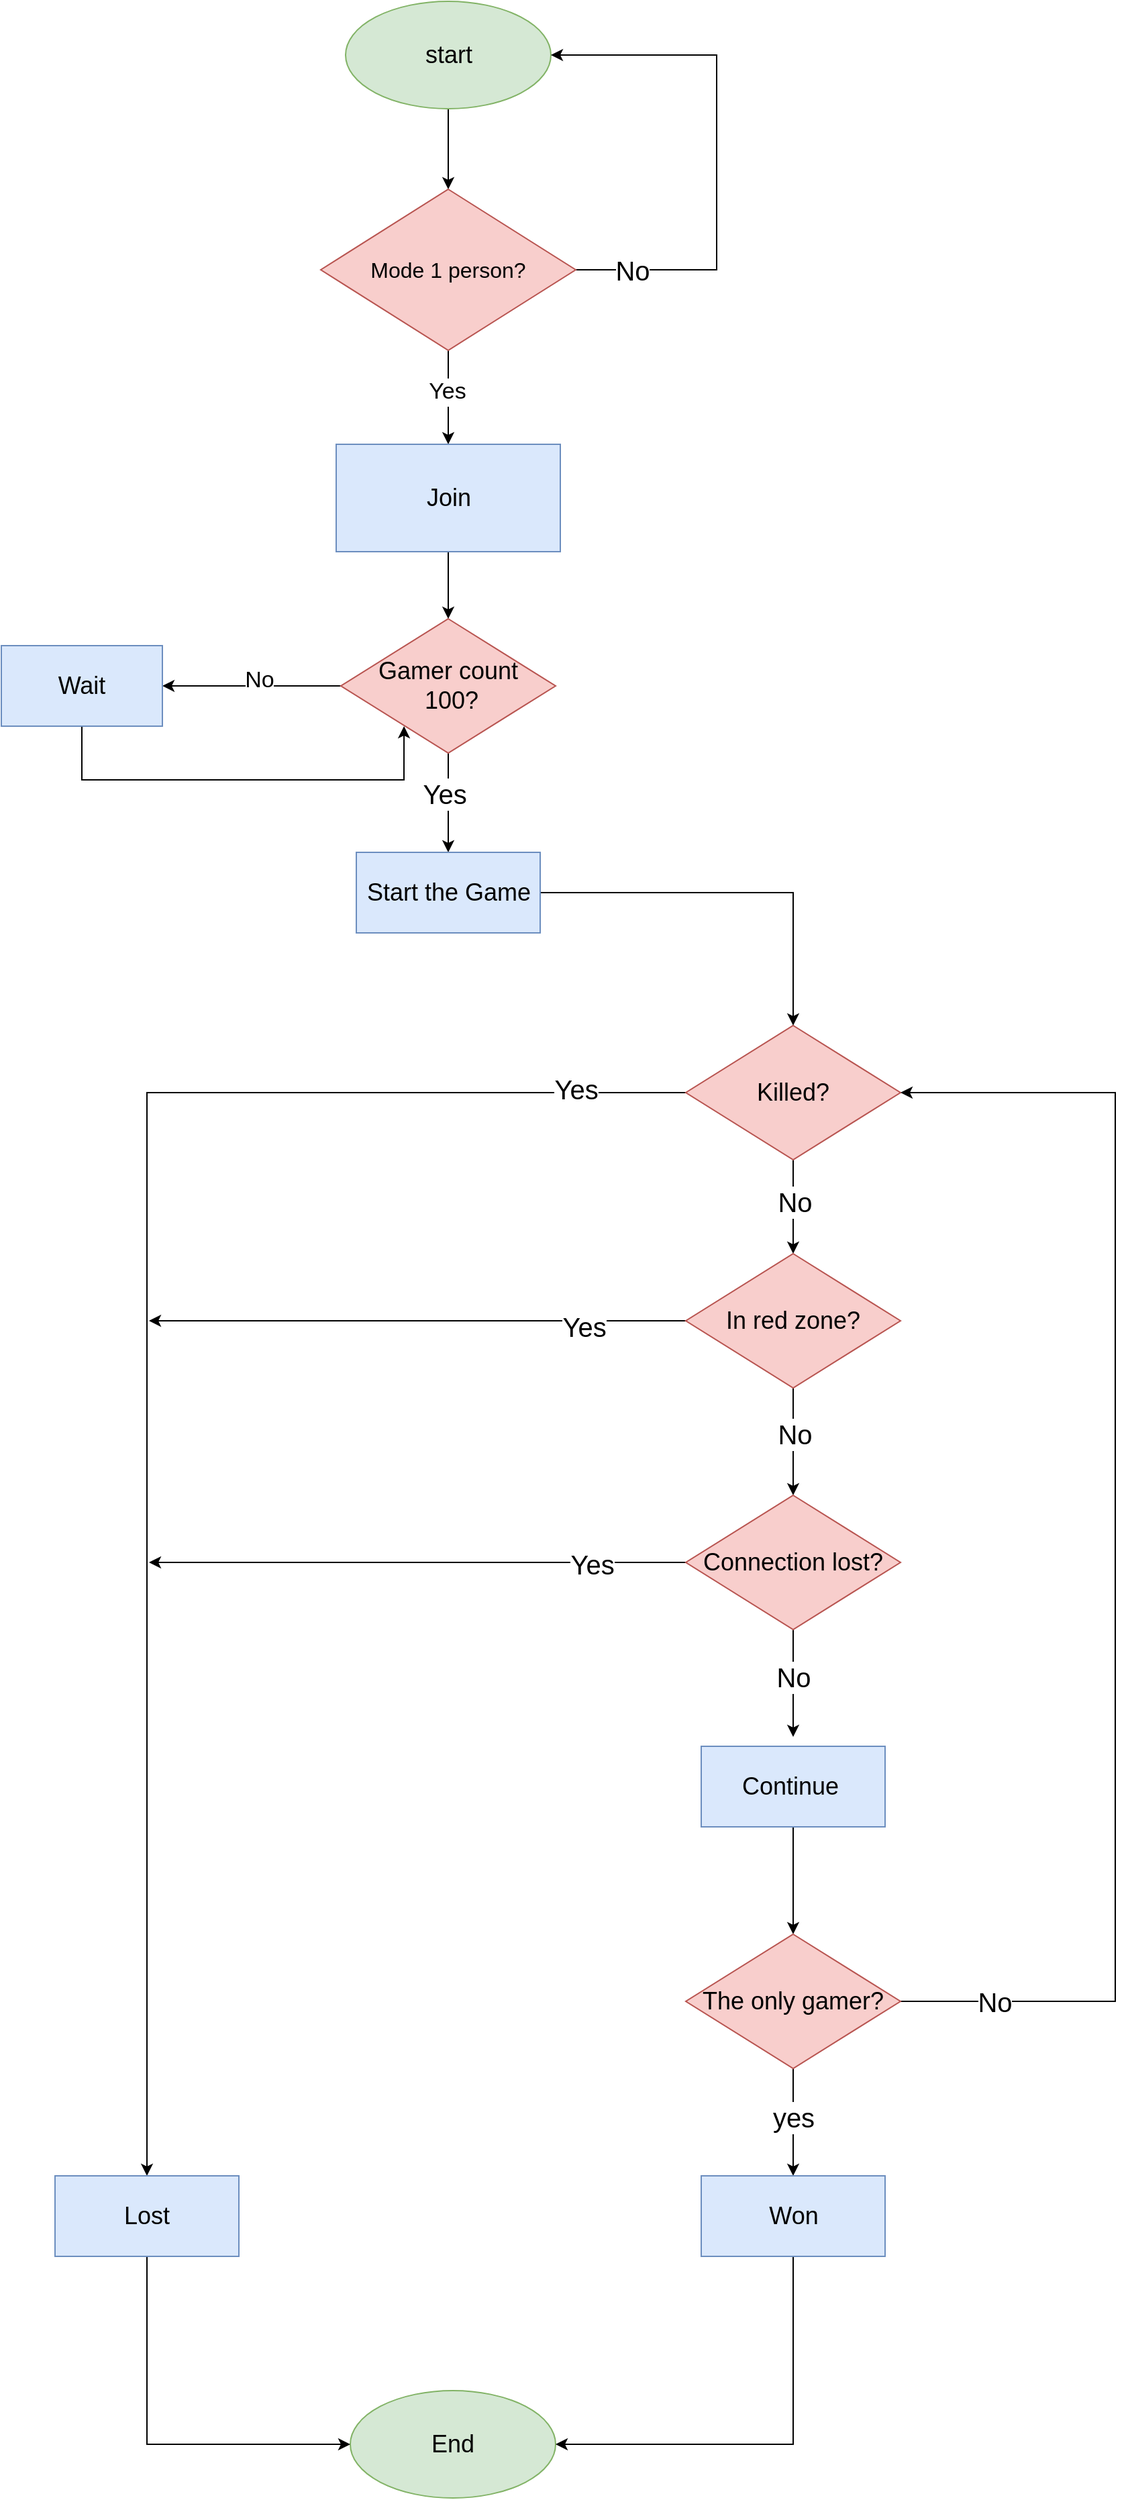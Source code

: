 <mxfile version="20.7.4" type="device"><diagram id="TMsGNEyphAK-4mS0IJg_" name="Page-1"><mxGraphModel dx="1372" dy="871" grid="1" gridSize="10" guides="1" tooltips="1" connect="1" arrows="1" fold="1" page="1" pageScale="1" pageWidth="1169" pageHeight="1654" math="0" shadow="0"><root><mxCell id="0"/><mxCell id="1" parent="0"/><mxCell id="0EkCYlaDaTpYubggCeEz-60" style="edgeStyle=orthogonalEdgeStyle;rounded=0;orthogonalLoop=1;jettySize=auto;html=1;entryX=0.5;entryY=0;entryDx=0;entryDy=0;fontSize=14;" parent="1" source="0EkCYlaDaTpYubggCeEz-1" target="0EkCYlaDaTpYubggCeEz-9" edge="1"><mxGeometry relative="1" as="geometry"/></mxCell><mxCell id="0EkCYlaDaTpYubggCeEz-1" value="&lt;font style=&quot;font-size: 18px;&quot;&gt;start&lt;/font&gt;" style="ellipse;whiteSpace=wrap;html=1;fillColor=#d5e8d4;strokeColor=#82b366;" parent="1" vertex="1"><mxGeometry x="426.5" width="153" height="80" as="geometry"/></mxCell><mxCell id="0EkCYlaDaTpYubggCeEz-54" style="edgeStyle=orthogonalEdgeStyle;rounded=0;orthogonalLoop=1;jettySize=auto;html=1;entryX=0.5;entryY=0;entryDx=0;entryDy=0;fontSize=14;" parent="1" source="0EkCYlaDaTpYubggCeEz-9" target="0EkCYlaDaTpYubggCeEz-19" edge="1"><mxGeometry relative="1" as="geometry"/></mxCell><mxCell id="0EkCYlaDaTpYubggCeEz-87" value="&lt;font style=&quot;font-size: 17px;&quot;&gt;Yes&lt;/font&gt;" style="edgeLabel;html=1;align=center;verticalAlign=middle;resizable=0;points=[];fontSize=14;" parent="0EkCYlaDaTpYubggCeEz-54" vertex="1" connectable="0"><mxGeometry x="-0.114" y="-1" relative="1" as="geometry"><mxPoint as="offset"/></mxGeometry></mxCell><mxCell id="0EkCYlaDaTpYubggCeEz-98" style="edgeStyle=orthogonalEdgeStyle;rounded=0;orthogonalLoop=1;jettySize=auto;html=1;entryX=1;entryY=0.5;entryDx=0;entryDy=0;fontSize=14;exitX=1;exitY=0.5;exitDx=0;exitDy=0;" parent="1" source="0EkCYlaDaTpYubggCeEz-9" target="0EkCYlaDaTpYubggCeEz-1" edge="1"><mxGeometry relative="1" as="geometry"><Array as="points"><mxPoint x="703" y="200"/><mxPoint x="703" y="40"/></Array></mxGeometry></mxCell><mxCell id="ssIE9JhMT9bdDlHowG80-123" value="No" style="edgeLabel;html=1;align=center;verticalAlign=middle;resizable=0;points=[];fontSize=20;" vertex="1" connectable="0" parent="0EkCYlaDaTpYubggCeEz-98"><mxGeometry x="-0.876" y="4" relative="1" as="geometry"><mxPoint x="18" y="4" as="offset"/></mxGeometry></mxCell><mxCell id="0EkCYlaDaTpYubggCeEz-9" value="&lt;span style=&quot;font-size: 16px;&quot;&gt;Mode 1 person?&lt;/span&gt;" style="rhombus;whiteSpace=wrap;html=1;fontSize=18;fillColor=#f8cecc;strokeColor=#b85450;" parent="1" vertex="1"><mxGeometry x="408" y="140" width="190" height="120" as="geometry"/></mxCell><mxCell id="0EkCYlaDaTpYubggCeEz-55" style="edgeStyle=orthogonalEdgeStyle;rounded=0;orthogonalLoop=1;jettySize=auto;html=1;entryX=0.5;entryY=0;entryDx=0;entryDy=0;fontSize=14;" parent="1" source="0EkCYlaDaTpYubggCeEz-19" target="0EkCYlaDaTpYubggCeEz-22" edge="1"><mxGeometry relative="1" as="geometry"/></mxCell><mxCell id="0EkCYlaDaTpYubggCeEz-19" value="Join" style="rounded=0;whiteSpace=wrap;html=1;fontSize=18;fillColor=#dae8fc;strokeColor=#6c8ebf;" parent="1" vertex="1"><mxGeometry x="419.5" y="330" width="167" height="80" as="geometry"/></mxCell><mxCell id="0EkCYlaDaTpYubggCeEz-100" style="edgeStyle=orthogonalEdgeStyle;rounded=0;orthogonalLoop=1;jettySize=auto;html=1;entryX=1;entryY=0.5;entryDx=0;entryDy=0;fontSize=14;" parent="1" source="0EkCYlaDaTpYubggCeEz-22" target="0EkCYlaDaTpYubggCeEz-26" edge="1"><mxGeometry relative="1" as="geometry"/></mxCell><mxCell id="0EkCYlaDaTpYubggCeEz-120" value="&lt;font style=&quot;font-size: 17px;&quot;&gt;No&lt;/font&gt;" style="edgeLabel;html=1;align=center;verticalAlign=middle;resizable=0;points=[];fontSize=14;" parent="0EkCYlaDaTpYubggCeEz-100" vertex="1" connectable="0"><mxGeometry x="-0.083" y="-4" relative="1" as="geometry"><mxPoint as="offset"/></mxGeometry></mxCell><mxCell id="ssIE9JhMT9bdDlHowG80-82" style="edgeStyle=orthogonalEdgeStyle;rounded=0;orthogonalLoop=1;jettySize=auto;html=1;exitX=0.5;exitY=1;exitDx=0;exitDy=0;entryX=0.5;entryY=0;entryDx=0;entryDy=0;fontSize=20;" edge="1" parent="1" source="0EkCYlaDaTpYubggCeEz-22" target="ssIE9JhMT9bdDlHowG80-81"><mxGeometry relative="1" as="geometry"/></mxCell><mxCell id="ssIE9JhMT9bdDlHowG80-83" value="&lt;span style=&quot;color: rgba(0, 0, 0, 0); font-family: monospace; font-size: 0px; text-align: start; background-color: rgb(251, 251, 251);&quot;&gt;%3CmxGraphModel%3E%3Croot%3E%3CmxCell%20id%3D%220%22%2F%3E%3CmxCell%20id%3D%221%22%20parent%3D%220%22%2F%3E%3CmxCell%20id%3D%222%22%20value%3D%22Yes%22%20style%3D%22text%3Bhtml%3D1%3Balign%3Dcenter%3BverticalAlign%3Dmiddle%3Bresizable%3D0%3Bpoints%3D%5B%5D%3Bautosize%3D1%3BstrokeColor%3Dnone%3BfillColor%3Dnone%3BfontSize%3D20%3B%22%20vertex%3D%221%22%20parent%3D%221%22%3E%3CmxGeometry%20x%3D%22610%22%20y%3D%22480%22%20width%3D%2260%22%20height%3D%2240%22%20as%3D%22geometry%22%2F%3E%3C%2FmxCell%3E%3C%2Froot%3E%3C%2FmxGraphModel%3E&lt;/span&gt;" style="edgeLabel;html=1;align=center;verticalAlign=middle;resizable=0;points=[];fontSize=20;" vertex="1" connectable="0" parent="ssIE9JhMT9bdDlHowG80-82"><mxGeometry x="-0.216" y="3" relative="1" as="geometry"><mxPoint as="offset"/></mxGeometry></mxCell><mxCell id="ssIE9JhMT9bdDlHowG80-84" value="Yes" style="edgeLabel;html=1;align=center;verticalAlign=middle;resizable=0;points=[];fontSize=20;" vertex="1" connectable="0" parent="ssIE9JhMT9bdDlHowG80-82"><mxGeometry x="-0.189" y="-3" relative="1" as="geometry"><mxPoint as="offset"/></mxGeometry></mxCell><mxCell id="0EkCYlaDaTpYubggCeEz-22" value="Gamer count&lt;br&gt;&amp;nbsp;100?" style="rhombus;whiteSpace=wrap;html=1;fontSize=18;fillColor=#f8cecc;strokeColor=#b85450;" parent="1" vertex="1"><mxGeometry x="423" y="460" width="160" height="100" as="geometry"/></mxCell><mxCell id="0EkCYlaDaTpYubggCeEz-121" style="edgeStyle=orthogonalEdgeStyle;rounded=0;orthogonalLoop=1;jettySize=auto;html=1;entryX=0.294;entryY=0.8;entryDx=0;entryDy=0;entryPerimeter=0;fontSize=14;" parent="1" source="0EkCYlaDaTpYubggCeEz-26" target="0EkCYlaDaTpYubggCeEz-22" edge="1"><mxGeometry relative="1" as="geometry"><Array as="points"><mxPoint x="230" y="580"/><mxPoint x="470" y="580"/></Array></mxGeometry></mxCell><mxCell id="0EkCYlaDaTpYubggCeEz-26" value="Wait" style="rounded=0;whiteSpace=wrap;html=1;fontSize=18;fillColor=#dae8fc;strokeColor=#6c8ebf;" parent="1" vertex="1"><mxGeometry x="170" y="480" width="120" height="60" as="geometry"/></mxCell><mxCell id="ssIE9JhMT9bdDlHowG80-24" style="edgeStyle=orthogonalEdgeStyle;rounded=0;orthogonalLoop=1;jettySize=auto;html=1;fontSize=20;exitX=1.008;exitY=0.55;exitDx=0;exitDy=0;exitPerimeter=0;entryX=-0.05;entryY=0.6;entryDx=0;entryDy=0;entryPerimeter=0;" edge="1" parent="1" source="ssIE9JhMT9bdDlHowG80-16"><mxGeometry relative="1" as="geometry"><mxPoint x="166" y="779" as="targetPoint"/><Array as="points"><mxPoint x="880" y="892"/><mxPoint x="880" y="720"/><mxPoint x="140" y="720"/><mxPoint x="140" y="779"/></Array></mxGeometry></mxCell><mxCell id="ssIE9JhMT9bdDlHowG80-61" style="edgeStyle=orthogonalEdgeStyle;rounded=0;orthogonalLoop=1;jettySize=auto;html=1;fontSize=20;" edge="1" parent="1" source="ssIE9JhMT9bdDlHowG80-63" target="ssIE9JhMT9bdDlHowG80-66"><mxGeometry relative="1" as="geometry"/></mxCell><mxCell id="ssIE9JhMT9bdDlHowG80-62" value="No" style="edgeLabel;html=1;align=center;verticalAlign=middle;resizable=0;points=[];fontSize=20;" vertex="1" connectable="0" parent="ssIE9JhMT9bdDlHowG80-61"><mxGeometry x="-0.125" y="1" relative="1" as="geometry"><mxPoint as="offset"/></mxGeometry></mxCell><mxCell id="ssIE9JhMT9bdDlHowG80-117" style="edgeStyle=orthogonalEdgeStyle;rounded=0;orthogonalLoop=1;jettySize=auto;html=1;entryX=0.5;entryY=0;entryDx=0;entryDy=0;fontSize=20;" edge="1" parent="1" source="ssIE9JhMT9bdDlHowG80-63" target="ssIE9JhMT9bdDlHowG80-115"><mxGeometry relative="1" as="geometry"/></mxCell><mxCell id="ssIE9JhMT9bdDlHowG80-120" value="Yes" style="edgeLabel;html=1;align=center;verticalAlign=middle;resizable=0;points=[];fontSize=20;" vertex="1" connectable="0" parent="ssIE9JhMT9bdDlHowG80-117"><mxGeometry x="-0.859" y="-1" relative="1" as="geometry"><mxPoint x="3" y="-2" as="offset"/></mxGeometry></mxCell><mxCell id="ssIE9JhMT9bdDlHowG80-63" value="Killed?" style="rhombus;whiteSpace=wrap;html=1;fontSize=18;fillColor=#f8cecc;strokeColor=#b85450;" vertex="1" parent="1"><mxGeometry x="680" y="763" width="160" height="100" as="geometry"/></mxCell><mxCell id="ssIE9JhMT9bdDlHowG80-64" style="edgeStyle=orthogonalEdgeStyle;rounded=0;orthogonalLoop=1;jettySize=auto;html=1;fontSize=20;" edge="1" parent="1" source="ssIE9JhMT9bdDlHowG80-66" target="ssIE9JhMT9bdDlHowG80-69"><mxGeometry relative="1" as="geometry"/></mxCell><mxCell id="ssIE9JhMT9bdDlHowG80-65" value="No" style="edgeLabel;html=1;align=center;verticalAlign=middle;resizable=0;points=[];fontSize=20;" vertex="1" connectable="0" parent="ssIE9JhMT9bdDlHowG80-64"><mxGeometry x="-0.156" y="1" relative="1" as="geometry"><mxPoint as="offset"/></mxGeometry></mxCell><mxCell id="ssIE9JhMT9bdDlHowG80-96" style="edgeStyle=orthogonalEdgeStyle;rounded=0;orthogonalLoop=1;jettySize=auto;html=1;fontSize=20;" edge="1" parent="1" source="ssIE9JhMT9bdDlHowG80-66"><mxGeometry relative="1" as="geometry"><mxPoint x="280" y="983" as="targetPoint"/></mxGeometry></mxCell><mxCell id="ssIE9JhMT9bdDlHowG80-121" value="Yes" style="edgeLabel;html=1;align=center;verticalAlign=middle;resizable=0;points=[];fontSize=20;" vertex="1" connectable="0" parent="ssIE9JhMT9bdDlHowG80-96"><mxGeometry x="-0.62" y="4" relative="1" as="geometry"><mxPoint as="offset"/></mxGeometry></mxCell><mxCell id="ssIE9JhMT9bdDlHowG80-66" value="In red zone?" style="rhombus;whiteSpace=wrap;html=1;fontSize=18;fillColor=#f8cecc;strokeColor=#b85450;" vertex="1" parent="1"><mxGeometry x="680" y="933" width="160" height="100" as="geometry"/></mxCell><mxCell id="ssIE9JhMT9bdDlHowG80-67" style="edgeStyle=orthogonalEdgeStyle;rounded=0;orthogonalLoop=1;jettySize=auto;html=1;fontSize=20;" edge="1" parent="1" source="ssIE9JhMT9bdDlHowG80-69"><mxGeometry relative="1" as="geometry"><mxPoint x="760" y="1293" as="targetPoint"/></mxGeometry></mxCell><mxCell id="ssIE9JhMT9bdDlHowG80-68" value="No" style="edgeLabel;html=1;align=center;verticalAlign=middle;resizable=0;points=[];fontSize=20;" vertex="1" connectable="0" parent="ssIE9JhMT9bdDlHowG80-67"><mxGeometry x="-0.14" relative="1" as="geometry"><mxPoint as="offset"/></mxGeometry></mxCell><mxCell id="ssIE9JhMT9bdDlHowG80-101" style="edgeStyle=orthogonalEdgeStyle;rounded=0;orthogonalLoop=1;jettySize=auto;html=1;fontSize=20;" edge="1" parent="1" source="ssIE9JhMT9bdDlHowG80-69"><mxGeometry relative="1" as="geometry"><mxPoint x="280" y="1163" as="targetPoint"/></mxGeometry></mxCell><mxCell id="ssIE9JhMT9bdDlHowG80-122" value="Yes" style="edgeLabel;html=1;align=center;verticalAlign=middle;resizable=0;points=[];fontSize=20;" vertex="1" connectable="0" parent="ssIE9JhMT9bdDlHowG80-101"><mxGeometry x="-0.65" y="1" relative="1" as="geometry"><mxPoint as="offset"/></mxGeometry></mxCell><mxCell id="ssIE9JhMT9bdDlHowG80-69" value="Connection lost?" style="rhombus;whiteSpace=wrap;html=1;fontSize=18;fillColor=#f8cecc;strokeColor=#b85450;" vertex="1" parent="1"><mxGeometry x="680" y="1113" width="160" height="100" as="geometry"/></mxCell><mxCell id="ssIE9JhMT9bdDlHowG80-73" style="edgeStyle=orthogonalEdgeStyle;rounded=0;orthogonalLoop=1;jettySize=auto;html=1;fontSize=20;entryX=0.5;entryY=0;entryDx=0;entryDy=0;" edge="1" parent="1" source="ssIE9JhMT9bdDlHowG80-74" target="ssIE9JhMT9bdDlHowG80-77"><mxGeometry relative="1" as="geometry"><mxPoint x="760" y="1623" as="targetPoint"/></mxGeometry></mxCell><mxCell id="ssIE9JhMT9bdDlHowG80-74" value="Continue&amp;nbsp;" style="rounded=0;whiteSpace=wrap;html=1;fontSize=18;fillColor=#dae8fc;strokeColor=#6c8ebf;" vertex="1" parent="1"><mxGeometry x="691.5" y="1300" width="137" height="60" as="geometry"/></mxCell><mxCell id="ssIE9JhMT9bdDlHowG80-90" value="" style="edgeStyle=orthogonalEdgeStyle;rounded=0;orthogonalLoop=1;jettySize=auto;html=1;fontSize=20;" edge="1" parent="1" source="ssIE9JhMT9bdDlHowG80-77" target="ssIE9JhMT9bdDlHowG80-89"><mxGeometry relative="1" as="geometry"/></mxCell><mxCell id="ssIE9JhMT9bdDlHowG80-91" value="yes" style="edgeLabel;html=1;align=center;verticalAlign=middle;resizable=0;points=[];fontSize=20;" vertex="1" connectable="0" parent="ssIE9JhMT9bdDlHowG80-90"><mxGeometry x="-0.117" relative="1" as="geometry"><mxPoint as="offset"/></mxGeometry></mxCell><mxCell id="ssIE9JhMT9bdDlHowG80-113" style="edgeStyle=orthogonalEdgeStyle;rounded=0;orthogonalLoop=1;jettySize=auto;html=1;fontSize=20;entryX=1;entryY=0.5;entryDx=0;entryDy=0;" edge="1" parent="1" source="ssIE9JhMT9bdDlHowG80-77" target="ssIE9JhMT9bdDlHowG80-63"><mxGeometry relative="1" as="geometry"><mxPoint x="980" y="800" as="targetPoint"/><Array as="points"><mxPoint x="1000" y="1490"/><mxPoint x="1000" y="813"/></Array></mxGeometry></mxCell><mxCell id="ssIE9JhMT9bdDlHowG80-125" value="No" style="edgeLabel;html=1;align=center;verticalAlign=middle;resizable=0;points=[];fontSize=20;" vertex="1" connectable="0" parent="ssIE9JhMT9bdDlHowG80-113"><mxGeometry x="-0.787" y="-1" relative="1" as="geometry"><mxPoint x="-36" y="-1" as="offset"/></mxGeometry></mxCell><mxCell id="ssIE9JhMT9bdDlHowG80-77" value="The only gamer?" style="rhombus;whiteSpace=wrap;html=1;fontSize=18;fillColor=#f8cecc;strokeColor=#b85450;" vertex="1" parent="1"><mxGeometry x="680" y="1440" width="160" height="100" as="geometry"/></mxCell><mxCell id="ssIE9JhMT9bdDlHowG80-78" value="&lt;font style=&quot;font-size: 18px;&quot;&gt;End&lt;/font&gt;" style="ellipse;whiteSpace=wrap;html=1;fillColor=#d5e8d4;strokeColor=#82b366;" vertex="1" parent="1"><mxGeometry x="430" y="1780" width="153" height="80" as="geometry"/></mxCell><mxCell id="ssIE9JhMT9bdDlHowG80-85" style="edgeStyle=orthogonalEdgeStyle;rounded=0;orthogonalLoop=1;jettySize=auto;html=1;entryX=0.5;entryY=0;entryDx=0;entryDy=0;fontSize=20;" edge="1" parent="1" source="ssIE9JhMT9bdDlHowG80-81" target="ssIE9JhMT9bdDlHowG80-63"><mxGeometry relative="1" as="geometry"/></mxCell><mxCell id="ssIE9JhMT9bdDlHowG80-81" value="Start the Game" style="rounded=0;whiteSpace=wrap;html=1;fontSize=18;fillColor=#dae8fc;strokeColor=#6c8ebf;" vertex="1" parent="1"><mxGeometry x="434.5" y="634" width="137" height="60" as="geometry"/></mxCell><mxCell id="ssIE9JhMT9bdDlHowG80-92" style="edgeStyle=orthogonalEdgeStyle;rounded=0;orthogonalLoop=1;jettySize=auto;html=1;entryX=1;entryY=0.5;entryDx=0;entryDy=0;fontSize=20;exitX=0.5;exitY=1;exitDx=0;exitDy=0;" edge="1" parent="1" source="ssIE9JhMT9bdDlHowG80-89" target="ssIE9JhMT9bdDlHowG80-78"><mxGeometry relative="1" as="geometry"/></mxCell><mxCell id="ssIE9JhMT9bdDlHowG80-89" value="Won" style="rounded=0;whiteSpace=wrap;html=1;fontSize=18;fillColor=#dae8fc;strokeColor=#6c8ebf;" vertex="1" parent="1"><mxGeometry x="691.5" y="1620" width="137" height="60" as="geometry"/></mxCell><mxCell id="ssIE9JhMT9bdDlHowG80-118" style="edgeStyle=orthogonalEdgeStyle;rounded=0;orthogonalLoop=1;jettySize=auto;html=1;entryX=0;entryY=0.5;entryDx=0;entryDy=0;fontSize=20;" edge="1" parent="1" source="ssIE9JhMT9bdDlHowG80-115" target="ssIE9JhMT9bdDlHowG80-78"><mxGeometry relative="1" as="geometry"><Array as="points"><mxPoint x="279" y="1820"/></Array></mxGeometry></mxCell><mxCell id="ssIE9JhMT9bdDlHowG80-115" value="Lost" style="rounded=0;whiteSpace=wrap;html=1;fontSize=18;fillColor=#dae8fc;strokeColor=#6c8ebf;" vertex="1" parent="1"><mxGeometry x="210" y="1620" width="137" height="60" as="geometry"/></mxCell></root></mxGraphModel></diagram></mxfile>